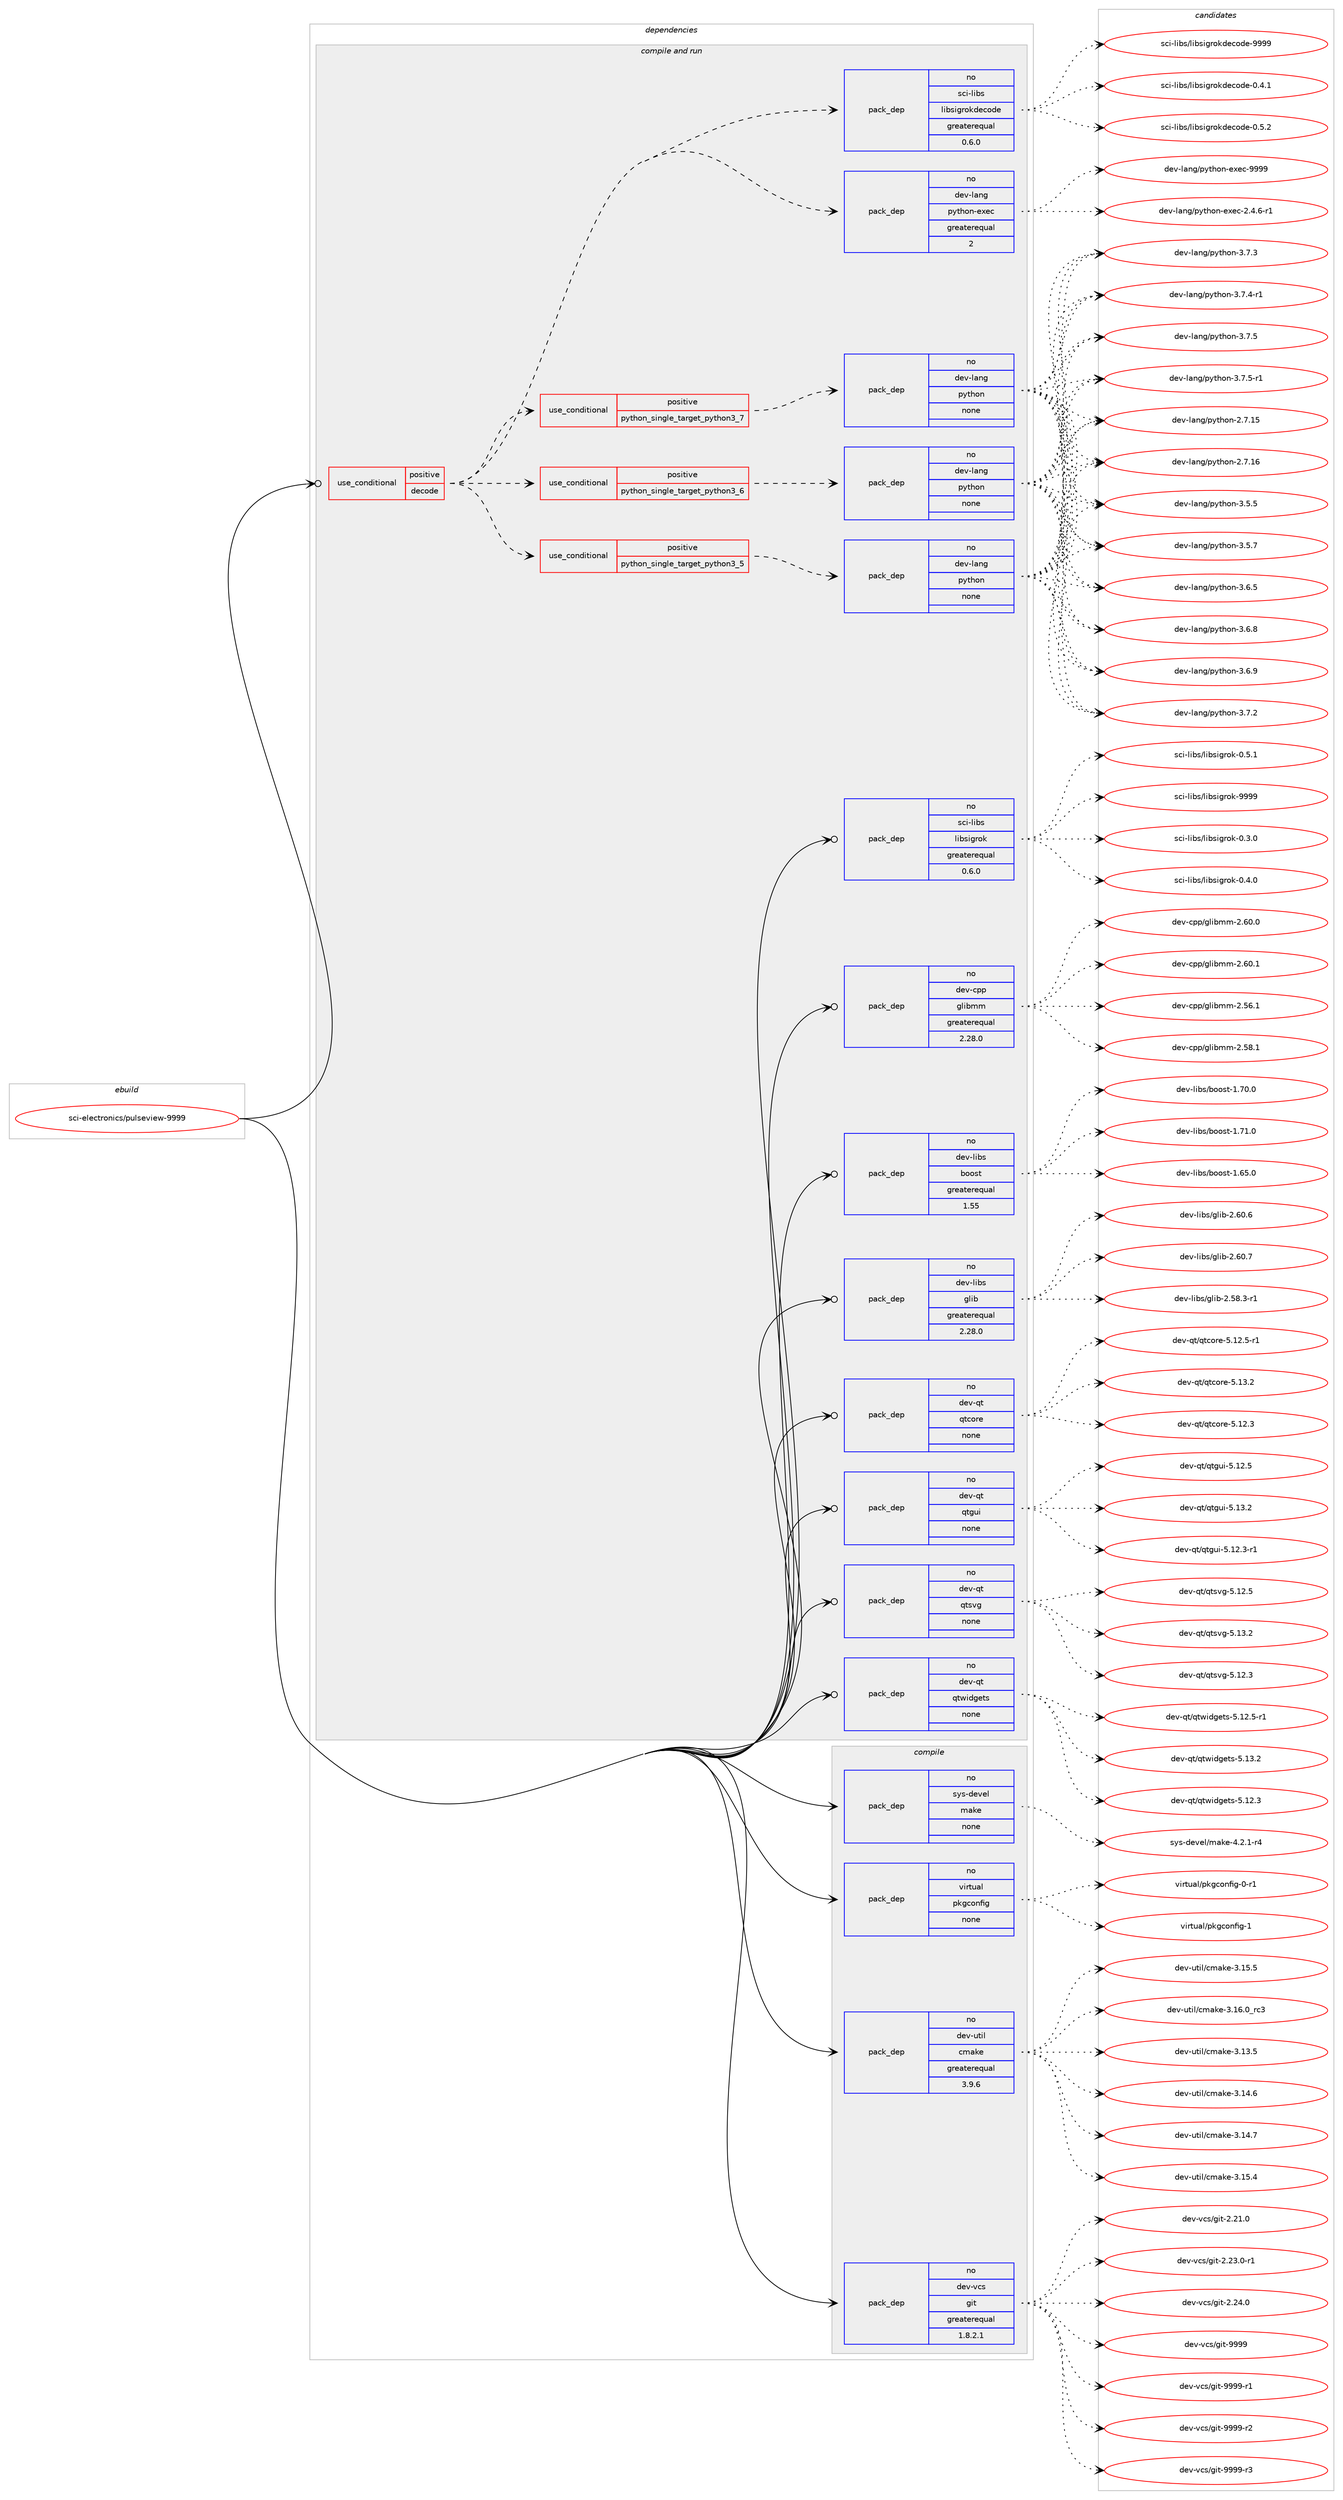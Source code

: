 digraph prolog {

# *************
# Graph options
# *************

newrank=true;
concentrate=true;
compound=true;
graph [rankdir=LR,fontname=Helvetica,fontsize=10,ranksep=1.5];#, ranksep=2.5, nodesep=0.2];
edge  [arrowhead=vee];
node  [fontname=Helvetica,fontsize=10];

# **********
# The ebuild
# **********

subgraph cluster_leftcol {
color=gray;
rank=same;
label=<<i>ebuild</i>>;
id [label="sci-electronics/pulseview-9999", color=red, width=4, href="../sci-electronics/pulseview-9999.svg"];
}

# ****************
# The dependencies
# ****************

subgraph cluster_midcol {
color=gray;
label=<<i>dependencies</i>>;
subgraph cluster_compile {
fillcolor="#eeeeee";
style=filled;
label=<<i>compile</i>>;
subgraph pack631240 {
dependency853575 [label=<<TABLE BORDER="0" CELLBORDER="1" CELLSPACING="0" CELLPADDING="4" WIDTH="220"><TR><TD ROWSPAN="6" CELLPADDING="30">pack_dep</TD></TR><TR><TD WIDTH="110">no</TD></TR><TR><TD>dev-util</TD></TR><TR><TD>cmake</TD></TR><TR><TD>greaterequal</TD></TR><TR><TD>3.9.6</TD></TR></TABLE>>, shape=none, color=blue];
}
id:e -> dependency853575:w [weight=20,style="solid",arrowhead="vee"];
subgraph pack631241 {
dependency853576 [label=<<TABLE BORDER="0" CELLBORDER="1" CELLSPACING="0" CELLPADDING="4" WIDTH="220"><TR><TD ROWSPAN="6" CELLPADDING="30">pack_dep</TD></TR><TR><TD WIDTH="110">no</TD></TR><TR><TD>dev-vcs</TD></TR><TR><TD>git</TD></TR><TR><TD>greaterequal</TD></TR><TR><TD>1.8.2.1</TD></TR></TABLE>>, shape=none, color=blue];
}
id:e -> dependency853576:w [weight=20,style="solid",arrowhead="vee"];
subgraph pack631242 {
dependency853577 [label=<<TABLE BORDER="0" CELLBORDER="1" CELLSPACING="0" CELLPADDING="4" WIDTH="220"><TR><TD ROWSPAN="6" CELLPADDING="30">pack_dep</TD></TR><TR><TD WIDTH="110">no</TD></TR><TR><TD>sys-devel</TD></TR><TR><TD>make</TD></TR><TR><TD>none</TD></TR><TR><TD></TD></TR></TABLE>>, shape=none, color=blue];
}
id:e -> dependency853577:w [weight=20,style="solid",arrowhead="vee"];
subgraph pack631243 {
dependency853578 [label=<<TABLE BORDER="0" CELLBORDER="1" CELLSPACING="0" CELLPADDING="4" WIDTH="220"><TR><TD ROWSPAN="6" CELLPADDING="30">pack_dep</TD></TR><TR><TD WIDTH="110">no</TD></TR><TR><TD>virtual</TD></TR><TR><TD>pkgconfig</TD></TR><TR><TD>none</TD></TR><TR><TD></TD></TR></TABLE>>, shape=none, color=blue];
}
id:e -> dependency853578:w [weight=20,style="solid",arrowhead="vee"];
}
subgraph cluster_compileandrun {
fillcolor="#eeeeee";
style=filled;
label=<<i>compile and run</i>>;
subgraph cond207265 {
dependency853579 [label=<<TABLE BORDER="0" CELLBORDER="1" CELLSPACING="0" CELLPADDING="4"><TR><TD ROWSPAN="3" CELLPADDING="10">use_conditional</TD></TR><TR><TD>positive</TD></TR><TR><TD>decode</TD></TR></TABLE>>, shape=none, color=red];
subgraph pack631244 {
dependency853580 [label=<<TABLE BORDER="0" CELLBORDER="1" CELLSPACING="0" CELLPADDING="4" WIDTH="220"><TR><TD ROWSPAN="6" CELLPADDING="30">pack_dep</TD></TR><TR><TD WIDTH="110">no</TD></TR><TR><TD>sci-libs</TD></TR><TR><TD>libsigrokdecode</TD></TR><TR><TD>greaterequal</TD></TR><TR><TD>0.6.0</TD></TR></TABLE>>, shape=none, color=blue];
}
dependency853579:e -> dependency853580:w [weight=20,style="dashed",arrowhead="vee"];
subgraph cond207266 {
dependency853581 [label=<<TABLE BORDER="0" CELLBORDER="1" CELLSPACING="0" CELLPADDING="4"><TR><TD ROWSPAN="3" CELLPADDING="10">use_conditional</TD></TR><TR><TD>positive</TD></TR><TR><TD>python_single_target_python3_5</TD></TR></TABLE>>, shape=none, color=red];
subgraph pack631245 {
dependency853582 [label=<<TABLE BORDER="0" CELLBORDER="1" CELLSPACING="0" CELLPADDING="4" WIDTH="220"><TR><TD ROWSPAN="6" CELLPADDING="30">pack_dep</TD></TR><TR><TD WIDTH="110">no</TD></TR><TR><TD>dev-lang</TD></TR><TR><TD>python</TD></TR><TR><TD>none</TD></TR><TR><TD></TD></TR></TABLE>>, shape=none, color=blue];
}
dependency853581:e -> dependency853582:w [weight=20,style="dashed",arrowhead="vee"];
}
dependency853579:e -> dependency853581:w [weight=20,style="dashed",arrowhead="vee"];
subgraph cond207267 {
dependency853583 [label=<<TABLE BORDER="0" CELLBORDER="1" CELLSPACING="0" CELLPADDING="4"><TR><TD ROWSPAN="3" CELLPADDING="10">use_conditional</TD></TR><TR><TD>positive</TD></TR><TR><TD>python_single_target_python3_6</TD></TR></TABLE>>, shape=none, color=red];
subgraph pack631246 {
dependency853584 [label=<<TABLE BORDER="0" CELLBORDER="1" CELLSPACING="0" CELLPADDING="4" WIDTH="220"><TR><TD ROWSPAN="6" CELLPADDING="30">pack_dep</TD></TR><TR><TD WIDTH="110">no</TD></TR><TR><TD>dev-lang</TD></TR><TR><TD>python</TD></TR><TR><TD>none</TD></TR><TR><TD></TD></TR></TABLE>>, shape=none, color=blue];
}
dependency853583:e -> dependency853584:w [weight=20,style="dashed",arrowhead="vee"];
}
dependency853579:e -> dependency853583:w [weight=20,style="dashed",arrowhead="vee"];
subgraph cond207268 {
dependency853585 [label=<<TABLE BORDER="0" CELLBORDER="1" CELLSPACING="0" CELLPADDING="4"><TR><TD ROWSPAN="3" CELLPADDING="10">use_conditional</TD></TR><TR><TD>positive</TD></TR><TR><TD>python_single_target_python3_7</TD></TR></TABLE>>, shape=none, color=red];
subgraph pack631247 {
dependency853586 [label=<<TABLE BORDER="0" CELLBORDER="1" CELLSPACING="0" CELLPADDING="4" WIDTH="220"><TR><TD ROWSPAN="6" CELLPADDING="30">pack_dep</TD></TR><TR><TD WIDTH="110">no</TD></TR><TR><TD>dev-lang</TD></TR><TR><TD>python</TD></TR><TR><TD>none</TD></TR><TR><TD></TD></TR></TABLE>>, shape=none, color=blue];
}
dependency853585:e -> dependency853586:w [weight=20,style="dashed",arrowhead="vee"];
}
dependency853579:e -> dependency853585:w [weight=20,style="dashed",arrowhead="vee"];
subgraph pack631248 {
dependency853587 [label=<<TABLE BORDER="0" CELLBORDER="1" CELLSPACING="0" CELLPADDING="4" WIDTH="220"><TR><TD ROWSPAN="6" CELLPADDING="30">pack_dep</TD></TR><TR><TD WIDTH="110">no</TD></TR><TR><TD>dev-lang</TD></TR><TR><TD>python-exec</TD></TR><TR><TD>greaterequal</TD></TR><TR><TD>2</TD></TR></TABLE>>, shape=none, color=blue];
}
dependency853579:e -> dependency853587:w [weight=20,style="dashed",arrowhead="vee"];
}
id:e -> dependency853579:w [weight=20,style="solid",arrowhead="odotvee"];
subgraph pack631249 {
dependency853588 [label=<<TABLE BORDER="0" CELLBORDER="1" CELLSPACING="0" CELLPADDING="4" WIDTH="220"><TR><TD ROWSPAN="6" CELLPADDING="30">pack_dep</TD></TR><TR><TD WIDTH="110">no</TD></TR><TR><TD>dev-cpp</TD></TR><TR><TD>glibmm</TD></TR><TR><TD>greaterequal</TD></TR><TR><TD>2.28.0</TD></TR></TABLE>>, shape=none, color=blue];
}
id:e -> dependency853588:w [weight=20,style="solid",arrowhead="odotvee"];
subgraph pack631250 {
dependency853589 [label=<<TABLE BORDER="0" CELLBORDER="1" CELLSPACING="0" CELLPADDING="4" WIDTH="220"><TR><TD ROWSPAN="6" CELLPADDING="30">pack_dep</TD></TR><TR><TD WIDTH="110">no</TD></TR><TR><TD>dev-libs</TD></TR><TR><TD>boost</TD></TR><TR><TD>greaterequal</TD></TR><TR><TD>1.55</TD></TR></TABLE>>, shape=none, color=blue];
}
id:e -> dependency853589:w [weight=20,style="solid",arrowhead="odotvee"];
subgraph pack631251 {
dependency853590 [label=<<TABLE BORDER="0" CELLBORDER="1" CELLSPACING="0" CELLPADDING="4" WIDTH="220"><TR><TD ROWSPAN="6" CELLPADDING="30">pack_dep</TD></TR><TR><TD WIDTH="110">no</TD></TR><TR><TD>dev-libs</TD></TR><TR><TD>glib</TD></TR><TR><TD>greaterequal</TD></TR><TR><TD>2.28.0</TD></TR></TABLE>>, shape=none, color=blue];
}
id:e -> dependency853590:w [weight=20,style="solid",arrowhead="odotvee"];
subgraph pack631252 {
dependency853591 [label=<<TABLE BORDER="0" CELLBORDER="1" CELLSPACING="0" CELLPADDING="4" WIDTH="220"><TR><TD ROWSPAN="6" CELLPADDING="30">pack_dep</TD></TR><TR><TD WIDTH="110">no</TD></TR><TR><TD>dev-qt</TD></TR><TR><TD>qtcore</TD></TR><TR><TD>none</TD></TR><TR><TD></TD></TR></TABLE>>, shape=none, color=blue];
}
id:e -> dependency853591:w [weight=20,style="solid",arrowhead="odotvee"];
subgraph pack631253 {
dependency853592 [label=<<TABLE BORDER="0" CELLBORDER="1" CELLSPACING="0" CELLPADDING="4" WIDTH="220"><TR><TD ROWSPAN="6" CELLPADDING="30">pack_dep</TD></TR><TR><TD WIDTH="110">no</TD></TR><TR><TD>dev-qt</TD></TR><TR><TD>qtgui</TD></TR><TR><TD>none</TD></TR><TR><TD></TD></TR></TABLE>>, shape=none, color=blue];
}
id:e -> dependency853592:w [weight=20,style="solid",arrowhead="odotvee"];
subgraph pack631254 {
dependency853593 [label=<<TABLE BORDER="0" CELLBORDER="1" CELLSPACING="0" CELLPADDING="4" WIDTH="220"><TR><TD ROWSPAN="6" CELLPADDING="30">pack_dep</TD></TR><TR><TD WIDTH="110">no</TD></TR><TR><TD>dev-qt</TD></TR><TR><TD>qtsvg</TD></TR><TR><TD>none</TD></TR><TR><TD></TD></TR></TABLE>>, shape=none, color=blue];
}
id:e -> dependency853593:w [weight=20,style="solid",arrowhead="odotvee"];
subgraph pack631255 {
dependency853594 [label=<<TABLE BORDER="0" CELLBORDER="1" CELLSPACING="0" CELLPADDING="4" WIDTH="220"><TR><TD ROWSPAN="6" CELLPADDING="30">pack_dep</TD></TR><TR><TD WIDTH="110">no</TD></TR><TR><TD>dev-qt</TD></TR><TR><TD>qtwidgets</TD></TR><TR><TD>none</TD></TR><TR><TD></TD></TR></TABLE>>, shape=none, color=blue];
}
id:e -> dependency853594:w [weight=20,style="solid",arrowhead="odotvee"];
subgraph pack631256 {
dependency853595 [label=<<TABLE BORDER="0" CELLBORDER="1" CELLSPACING="0" CELLPADDING="4" WIDTH="220"><TR><TD ROWSPAN="6" CELLPADDING="30">pack_dep</TD></TR><TR><TD WIDTH="110">no</TD></TR><TR><TD>sci-libs</TD></TR><TR><TD>libsigrok</TD></TR><TR><TD>greaterequal</TD></TR><TR><TD>0.6.0</TD></TR></TABLE>>, shape=none, color=blue];
}
id:e -> dependency853595:w [weight=20,style="solid",arrowhead="odotvee"];
}
subgraph cluster_run {
fillcolor="#eeeeee";
style=filled;
label=<<i>run</i>>;
}
}

# **************
# The candidates
# **************

subgraph cluster_choices {
rank=same;
color=gray;
label=<<i>candidates</i>>;

subgraph choice631240 {
color=black;
nodesep=1;
choice1001011184511711610510847991099710710145514649514653 [label="dev-util/cmake-3.13.5", color=red, width=4,href="../dev-util/cmake-3.13.5.svg"];
choice1001011184511711610510847991099710710145514649524654 [label="dev-util/cmake-3.14.6", color=red, width=4,href="../dev-util/cmake-3.14.6.svg"];
choice1001011184511711610510847991099710710145514649524655 [label="dev-util/cmake-3.14.7", color=red, width=4,href="../dev-util/cmake-3.14.7.svg"];
choice1001011184511711610510847991099710710145514649534652 [label="dev-util/cmake-3.15.4", color=red, width=4,href="../dev-util/cmake-3.15.4.svg"];
choice1001011184511711610510847991099710710145514649534653 [label="dev-util/cmake-3.15.5", color=red, width=4,href="../dev-util/cmake-3.15.5.svg"];
choice1001011184511711610510847991099710710145514649544648951149951 [label="dev-util/cmake-3.16.0_rc3", color=red, width=4,href="../dev-util/cmake-3.16.0_rc3.svg"];
dependency853575:e -> choice1001011184511711610510847991099710710145514649514653:w [style=dotted,weight="100"];
dependency853575:e -> choice1001011184511711610510847991099710710145514649524654:w [style=dotted,weight="100"];
dependency853575:e -> choice1001011184511711610510847991099710710145514649524655:w [style=dotted,weight="100"];
dependency853575:e -> choice1001011184511711610510847991099710710145514649534652:w [style=dotted,weight="100"];
dependency853575:e -> choice1001011184511711610510847991099710710145514649534653:w [style=dotted,weight="100"];
dependency853575:e -> choice1001011184511711610510847991099710710145514649544648951149951:w [style=dotted,weight="100"];
}
subgraph choice631241 {
color=black;
nodesep=1;
choice10010111845118991154710310511645504650494648 [label="dev-vcs/git-2.21.0", color=red, width=4,href="../dev-vcs/git-2.21.0.svg"];
choice100101118451189911547103105116455046505146484511449 [label="dev-vcs/git-2.23.0-r1", color=red, width=4,href="../dev-vcs/git-2.23.0-r1.svg"];
choice10010111845118991154710310511645504650524648 [label="dev-vcs/git-2.24.0", color=red, width=4,href="../dev-vcs/git-2.24.0.svg"];
choice1001011184511899115471031051164557575757 [label="dev-vcs/git-9999", color=red, width=4,href="../dev-vcs/git-9999.svg"];
choice10010111845118991154710310511645575757574511449 [label="dev-vcs/git-9999-r1", color=red, width=4,href="../dev-vcs/git-9999-r1.svg"];
choice10010111845118991154710310511645575757574511450 [label="dev-vcs/git-9999-r2", color=red, width=4,href="../dev-vcs/git-9999-r2.svg"];
choice10010111845118991154710310511645575757574511451 [label="dev-vcs/git-9999-r3", color=red, width=4,href="../dev-vcs/git-9999-r3.svg"];
dependency853576:e -> choice10010111845118991154710310511645504650494648:w [style=dotted,weight="100"];
dependency853576:e -> choice100101118451189911547103105116455046505146484511449:w [style=dotted,weight="100"];
dependency853576:e -> choice10010111845118991154710310511645504650524648:w [style=dotted,weight="100"];
dependency853576:e -> choice1001011184511899115471031051164557575757:w [style=dotted,weight="100"];
dependency853576:e -> choice10010111845118991154710310511645575757574511449:w [style=dotted,weight="100"];
dependency853576:e -> choice10010111845118991154710310511645575757574511450:w [style=dotted,weight="100"];
dependency853576:e -> choice10010111845118991154710310511645575757574511451:w [style=dotted,weight="100"];
}
subgraph choice631242 {
color=black;
nodesep=1;
choice1151211154510010111810110847109971071014552465046494511452 [label="sys-devel/make-4.2.1-r4", color=red, width=4,href="../sys-devel/make-4.2.1-r4.svg"];
dependency853577:e -> choice1151211154510010111810110847109971071014552465046494511452:w [style=dotted,weight="100"];
}
subgraph choice631243 {
color=black;
nodesep=1;
choice11810511411611797108471121071039911111010210510345484511449 [label="virtual/pkgconfig-0-r1", color=red, width=4,href="../virtual/pkgconfig-0-r1.svg"];
choice1181051141161179710847112107103991111101021051034549 [label="virtual/pkgconfig-1", color=red, width=4,href="../virtual/pkgconfig-1.svg"];
dependency853578:e -> choice11810511411611797108471121071039911111010210510345484511449:w [style=dotted,weight="100"];
dependency853578:e -> choice1181051141161179710847112107103991111101021051034549:w [style=dotted,weight="100"];
}
subgraph choice631244 {
color=black;
nodesep=1;
choice115991054510810598115471081059811510510311411110710010199111100101454846524649 [label="sci-libs/libsigrokdecode-0.4.1", color=red, width=4,href="../sci-libs/libsigrokdecode-0.4.1.svg"];
choice115991054510810598115471081059811510510311411110710010199111100101454846534650 [label="sci-libs/libsigrokdecode-0.5.2", color=red, width=4,href="../sci-libs/libsigrokdecode-0.5.2.svg"];
choice1159910545108105981154710810598115105103114111107100101991111001014557575757 [label="sci-libs/libsigrokdecode-9999", color=red, width=4,href="../sci-libs/libsigrokdecode-9999.svg"];
dependency853580:e -> choice115991054510810598115471081059811510510311411110710010199111100101454846524649:w [style=dotted,weight="100"];
dependency853580:e -> choice115991054510810598115471081059811510510311411110710010199111100101454846534650:w [style=dotted,weight="100"];
dependency853580:e -> choice1159910545108105981154710810598115105103114111107100101991111001014557575757:w [style=dotted,weight="100"];
}
subgraph choice631245 {
color=black;
nodesep=1;
choice10010111845108971101034711212111610411111045504655464953 [label="dev-lang/python-2.7.15", color=red, width=4,href="../dev-lang/python-2.7.15.svg"];
choice10010111845108971101034711212111610411111045504655464954 [label="dev-lang/python-2.7.16", color=red, width=4,href="../dev-lang/python-2.7.16.svg"];
choice100101118451089711010347112121116104111110455146534653 [label="dev-lang/python-3.5.5", color=red, width=4,href="../dev-lang/python-3.5.5.svg"];
choice100101118451089711010347112121116104111110455146534655 [label="dev-lang/python-3.5.7", color=red, width=4,href="../dev-lang/python-3.5.7.svg"];
choice100101118451089711010347112121116104111110455146544653 [label="dev-lang/python-3.6.5", color=red, width=4,href="../dev-lang/python-3.6.5.svg"];
choice100101118451089711010347112121116104111110455146544656 [label="dev-lang/python-3.6.8", color=red, width=4,href="../dev-lang/python-3.6.8.svg"];
choice100101118451089711010347112121116104111110455146544657 [label="dev-lang/python-3.6.9", color=red, width=4,href="../dev-lang/python-3.6.9.svg"];
choice100101118451089711010347112121116104111110455146554650 [label="dev-lang/python-3.7.2", color=red, width=4,href="../dev-lang/python-3.7.2.svg"];
choice100101118451089711010347112121116104111110455146554651 [label="dev-lang/python-3.7.3", color=red, width=4,href="../dev-lang/python-3.7.3.svg"];
choice1001011184510897110103471121211161041111104551465546524511449 [label="dev-lang/python-3.7.4-r1", color=red, width=4,href="../dev-lang/python-3.7.4-r1.svg"];
choice100101118451089711010347112121116104111110455146554653 [label="dev-lang/python-3.7.5", color=red, width=4,href="../dev-lang/python-3.7.5.svg"];
choice1001011184510897110103471121211161041111104551465546534511449 [label="dev-lang/python-3.7.5-r1", color=red, width=4,href="../dev-lang/python-3.7.5-r1.svg"];
dependency853582:e -> choice10010111845108971101034711212111610411111045504655464953:w [style=dotted,weight="100"];
dependency853582:e -> choice10010111845108971101034711212111610411111045504655464954:w [style=dotted,weight="100"];
dependency853582:e -> choice100101118451089711010347112121116104111110455146534653:w [style=dotted,weight="100"];
dependency853582:e -> choice100101118451089711010347112121116104111110455146534655:w [style=dotted,weight="100"];
dependency853582:e -> choice100101118451089711010347112121116104111110455146544653:w [style=dotted,weight="100"];
dependency853582:e -> choice100101118451089711010347112121116104111110455146544656:w [style=dotted,weight="100"];
dependency853582:e -> choice100101118451089711010347112121116104111110455146544657:w [style=dotted,weight="100"];
dependency853582:e -> choice100101118451089711010347112121116104111110455146554650:w [style=dotted,weight="100"];
dependency853582:e -> choice100101118451089711010347112121116104111110455146554651:w [style=dotted,weight="100"];
dependency853582:e -> choice1001011184510897110103471121211161041111104551465546524511449:w [style=dotted,weight="100"];
dependency853582:e -> choice100101118451089711010347112121116104111110455146554653:w [style=dotted,weight="100"];
dependency853582:e -> choice1001011184510897110103471121211161041111104551465546534511449:w [style=dotted,weight="100"];
}
subgraph choice631246 {
color=black;
nodesep=1;
choice10010111845108971101034711212111610411111045504655464953 [label="dev-lang/python-2.7.15", color=red, width=4,href="../dev-lang/python-2.7.15.svg"];
choice10010111845108971101034711212111610411111045504655464954 [label="dev-lang/python-2.7.16", color=red, width=4,href="../dev-lang/python-2.7.16.svg"];
choice100101118451089711010347112121116104111110455146534653 [label="dev-lang/python-3.5.5", color=red, width=4,href="../dev-lang/python-3.5.5.svg"];
choice100101118451089711010347112121116104111110455146534655 [label="dev-lang/python-3.5.7", color=red, width=4,href="../dev-lang/python-3.5.7.svg"];
choice100101118451089711010347112121116104111110455146544653 [label="dev-lang/python-3.6.5", color=red, width=4,href="../dev-lang/python-3.6.5.svg"];
choice100101118451089711010347112121116104111110455146544656 [label="dev-lang/python-3.6.8", color=red, width=4,href="../dev-lang/python-3.6.8.svg"];
choice100101118451089711010347112121116104111110455146544657 [label="dev-lang/python-3.6.9", color=red, width=4,href="../dev-lang/python-3.6.9.svg"];
choice100101118451089711010347112121116104111110455146554650 [label="dev-lang/python-3.7.2", color=red, width=4,href="../dev-lang/python-3.7.2.svg"];
choice100101118451089711010347112121116104111110455146554651 [label="dev-lang/python-3.7.3", color=red, width=4,href="../dev-lang/python-3.7.3.svg"];
choice1001011184510897110103471121211161041111104551465546524511449 [label="dev-lang/python-3.7.4-r1", color=red, width=4,href="../dev-lang/python-3.7.4-r1.svg"];
choice100101118451089711010347112121116104111110455146554653 [label="dev-lang/python-3.7.5", color=red, width=4,href="../dev-lang/python-3.7.5.svg"];
choice1001011184510897110103471121211161041111104551465546534511449 [label="dev-lang/python-3.7.5-r1", color=red, width=4,href="../dev-lang/python-3.7.5-r1.svg"];
dependency853584:e -> choice10010111845108971101034711212111610411111045504655464953:w [style=dotted,weight="100"];
dependency853584:e -> choice10010111845108971101034711212111610411111045504655464954:w [style=dotted,weight="100"];
dependency853584:e -> choice100101118451089711010347112121116104111110455146534653:w [style=dotted,weight="100"];
dependency853584:e -> choice100101118451089711010347112121116104111110455146534655:w [style=dotted,weight="100"];
dependency853584:e -> choice100101118451089711010347112121116104111110455146544653:w [style=dotted,weight="100"];
dependency853584:e -> choice100101118451089711010347112121116104111110455146544656:w [style=dotted,weight="100"];
dependency853584:e -> choice100101118451089711010347112121116104111110455146544657:w [style=dotted,weight="100"];
dependency853584:e -> choice100101118451089711010347112121116104111110455146554650:w [style=dotted,weight="100"];
dependency853584:e -> choice100101118451089711010347112121116104111110455146554651:w [style=dotted,weight="100"];
dependency853584:e -> choice1001011184510897110103471121211161041111104551465546524511449:w [style=dotted,weight="100"];
dependency853584:e -> choice100101118451089711010347112121116104111110455146554653:w [style=dotted,weight="100"];
dependency853584:e -> choice1001011184510897110103471121211161041111104551465546534511449:w [style=dotted,weight="100"];
}
subgraph choice631247 {
color=black;
nodesep=1;
choice10010111845108971101034711212111610411111045504655464953 [label="dev-lang/python-2.7.15", color=red, width=4,href="../dev-lang/python-2.7.15.svg"];
choice10010111845108971101034711212111610411111045504655464954 [label="dev-lang/python-2.7.16", color=red, width=4,href="../dev-lang/python-2.7.16.svg"];
choice100101118451089711010347112121116104111110455146534653 [label="dev-lang/python-3.5.5", color=red, width=4,href="../dev-lang/python-3.5.5.svg"];
choice100101118451089711010347112121116104111110455146534655 [label="dev-lang/python-3.5.7", color=red, width=4,href="../dev-lang/python-3.5.7.svg"];
choice100101118451089711010347112121116104111110455146544653 [label="dev-lang/python-3.6.5", color=red, width=4,href="../dev-lang/python-3.6.5.svg"];
choice100101118451089711010347112121116104111110455146544656 [label="dev-lang/python-3.6.8", color=red, width=4,href="../dev-lang/python-3.6.8.svg"];
choice100101118451089711010347112121116104111110455146544657 [label="dev-lang/python-3.6.9", color=red, width=4,href="../dev-lang/python-3.6.9.svg"];
choice100101118451089711010347112121116104111110455146554650 [label="dev-lang/python-3.7.2", color=red, width=4,href="../dev-lang/python-3.7.2.svg"];
choice100101118451089711010347112121116104111110455146554651 [label="dev-lang/python-3.7.3", color=red, width=4,href="../dev-lang/python-3.7.3.svg"];
choice1001011184510897110103471121211161041111104551465546524511449 [label="dev-lang/python-3.7.4-r1", color=red, width=4,href="../dev-lang/python-3.7.4-r1.svg"];
choice100101118451089711010347112121116104111110455146554653 [label="dev-lang/python-3.7.5", color=red, width=4,href="../dev-lang/python-3.7.5.svg"];
choice1001011184510897110103471121211161041111104551465546534511449 [label="dev-lang/python-3.7.5-r1", color=red, width=4,href="../dev-lang/python-3.7.5-r1.svg"];
dependency853586:e -> choice10010111845108971101034711212111610411111045504655464953:w [style=dotted,weight="100"];
dependency853586:e -> choice10010111845108971101034711212111610411111045504655464954:w [style=dotted,weight="100"];
dependency853586:e -> choice100101118451089711010347112121116104111110455146534653:w [style=dotted,weight="100"];
dependency853586:e -> choice100101118451089711010347112121116104111110455146534655:w [style=dotted,weight="100"];
dependency853586:e -> choice100101118451089711010347112121116104111110455146544653:w [style=dotted,weight="100"];
dependency853586:e -> choice100101118451089711010347112121116104111110455146544656:w [style=dotted,weight="100"];
dependency853586:e -> choice100101118451089711010347112121116104111110455146544657:w [style=dotted,weight="100"];
dependency853586:e -> choice100101118451089711010347112121116104111110455146554650:w [style=dotted,weight="100"];
dependency853586:e -> choice100101118451089711010347112121116104111110455146554651:w [style=dotted,weight="100"];
dependency853586:e -> choice1001011184510897110103471121211161041111104551465546524511449:w [style=dotted,weight="100"];
dependency853586:e -> choice100101118451089711010347112121116104111110455146554653:w [style=dotted,weight="100"];
dependency853586:e -> choice1001011184510897110103471121211161041111104551465546534511449:w [style=dotted,weight="100"];
}
subgraph choice631248 {
color=black;
nodesep=1;
choice10010111845108971101034711212111610411111045101120101994550465246544511449 [label="dev-lang/python-exec-2.4.6-r1", color=red, width=4,href="../dev-lang/python-exec-2.4.6-r1.svg"];
choice10010111845108971101034711212111610411111045101120101994557575757 [label="dev-lang/python-exec-9999", color=red, width=4,href="../dev-lang/python-exec-9999.svg"];
dependency853587:e -> choice10010111845108971101034711212111610411111045101120101994550465246544511449:w [style=dotted,weight="100"];
dependency853587:e -> choice10010111845108971101034711212111610411111045101120101994557575757:w [style=dotted,weight="100"];
}
subgraph choice631249 {
color=black;
nodesep=1;
choice1001011184599112112471031081059810910945504653544649 [label="dev-cpp/glibmm-2.56.1", color=red, width=4,href="../dev-cpp/glibmm-2.56.1.svg"];
choice1001011184599112112471031081059810910945504653564649 [label="dev-cpp/glibmm-2.58.1", color=red, width=4,href="../dev-cpp/glibmm-2.58.1.svg"];
choice1001011184599112112471031081059810910945504654484648 [label="dev-cpp/glibmm-2.60.0", color=red, width=4,href="../dev-cpp/glibmm-2.60.0.svg"];
choice1001011184599112112471031081059810910945504654484649 [label="dev-cpp/glibmm-2.60.1", color=red, width=4,href="../dev-cpp/glibmm-2.60.1.svg"];
dependency853588:e -> choice1001011184599112112471031081059810910945504653544649:w [style=dotted,weight="100"];
dependency853588:e -> choice1001011184599112112471031081059810910945504653564649:w [style=dotted,weight="100"];
dependency853588:e -> choice1001011184599112112471031081059810910945504654484648:w [style=dotted,weight="100"];
dependency853588:e -> choice1001011184599112112471031081059810910945504654484649:w [style=dotted,weight="100"];
}
subgraph choice631250 {
color=black;
nodesep=1;
choice1001011184510810598115479811111111511645494654534648 [label="dev-libs/boost-1.65.0", color=red, width=4,href="../dev-libs/boost-1.65.0.svg"];
choice1001011184510810598115479811111111511645494655484648 [label="dev-libs/boost-1.70.0", color=red, width=4,href="../dev-libs/boost-1.70.0.svg"];
choice1001011184510810598115479811111111511645494655494648 [label="dev-libs/boost-1.71.0", color=red, width=4,href="../dev-libs/boost-1.71.0.svg"];
dependency853589:e -> choice1001011184510810598115479811111111511645494654534648:w [style=dotted,weight="100"];
dependency853589:e -> choice1001011184510810598115479811111111511645494655484648:w [style=dotted,weight="100"];
dependency853589:e -> choice1001011184510810598115479811111111511645494655494648:w [style=dotted,weight="100"];
}
subgraph choice631251 {
color=black;
nodesep=1;
choice10010111845108105981154710310810598455046535646514511449 [label="dev-libs/glib-2.58.3-r1", color=red, width=4,href="../dev-libs/glib-2.58.3-r1.svg"];
choice1001011184510810598115471031081059845504654484654 [label="dev-libs/glib-2.60.6", color=red, width=4,href="../dev-libs/glib-2.60.6.svg"];
choice1001011184510810598115471031081059845504654484655 [label="dev-libs/glib-2.60.7", color=red, width=4,href="../dev-libs/glib-2.60.7.svg"];
dependency853590:e -> choice10010111845108105981154710310810598455046535646514511449:w [style=dotted,weight="100"];
dependency853590:e -> choice1001011184510810598115471031081059845504654484654:w [style=dotted,weight="100"];
dependency853590:e -> choice1001011184510810598115471031081059845504654484655:w [style=dotted,weight="100"];
}
subgraph choice631252 {
color=black;
nodesep=1;
choice10010111845113116471131169911111410145534649504651 [label="dev-qt/qtcore-5.12.3", color=red, width=4,href="../dev-qt/qtcore-5.12.3.svg"];
choice100101118451131164711311699111114101455346495046534511449 [label="dev-qt/qtcore-5.12.5-r1", color=red, width=4,href="../dev-qt/qtcore-5.12.5-r1.svg"];
choice10010111845113116471131169911111410145534649514650 [label="dev-qt/qtcore-5.13.2", color=red, width=4,href="../dev-qt/qtcore-5.13.2.svg"];
dependency853591:e -> choice10010111845113116471131169911111410145534649504651:w [style=dotted,weight="100"];
dependency853591:e -> choice100101118451131164711311699111114101455346495046534511449:w [style=dotted,weight="100"];
dependency853591:e -> choice10010111845113116471131169911111410145534649514650:w [style=dotted,weight="100"];
}
subgraph choice631253 {
color=black;
nodesep=1;
choice1001011184511311647113116103117105455346495046514511449 [label="dev-qt/qtgui-5.12.3-r1", color=red, width=4,href="../dev-qt/qtgui-5.12.3-r1.svg"];
choice100101118451131164711311610311710545534649504653 [label="dev-qt/qtgui-5.12.5", color=red, width=4,href="../dev-qt/qtgui-5.12.5.svg"];
choice100101118451131164711311610311710545534649514650 [label="dev-qt/qtgui-5.13.2", color=red, width=4,href="../dev-qt/qtgui-5.13.2.svg"];
dependency853592:e -> choice1001011184511311647113116103117105455346495046514511449:w [style=dotted,weight="100"];
dependency853592:e -> choice100101118451131164711311610311710545534649504653:w [style=dotted,weight="100"];
dependency853592:e -> choice100101118451131164711311610311710545534649514650:w [style=dotted,weight="100"];
}
subgraph choice631254 {
color=black;
nodesep=1;
choice100101118451131164711311611511810345534649504651 [label="dev-qt/qtsvg-5.12.3", color=red, width=4,href="../dev-qt/qtsvg-5.12.3.svg"];
choice100101118451131164711311611511810345534649504653 [label="dev-qt/qtsvg-5.12.5", color=red, width=4,href="../dev-qt/qtsvg-5.12.5.svg"];
choice100101118451131164711311611511810345534649514650 [label="dev-qt/qtsvg-5.13.2", color=red, width=4,href="../dev-qt/qtsvg-5.13.2.svg"];
dependency853593:e -> choice100101118451131164711311611511810345534649504651:w [style=dotted,weight="100"];
dependency853593:e -> choice100101118451131164711311611511810345534649504653:w [style=dotted,weight="100"];
dependency853593:e -> choice100101118451131164711311611511810345534649514650:w [style=dotted,weight="100"];
}
subgraph choice631255 {
color=black;
nodesep=1;
choice100101118451131164711311611910510010310111611545534649504651 [label="dev-qt/qtwidgets-5.12.3", color=red, width=4,href="../dev-qt/qtwidgets-5.12.3.svg"];
choice1001011184511311647113116119105100103101116115455346495046534511449 [label="dev-qt/qtwidgets-5.12.5-r1", color=red, width=4,href="../dev-qt/qtwidgets-5.12.5-r1.svg"];
choice100101118451131164711311611910510010310111611545534649514650 [label="dev-qt/qtwidgets-5.13.2", color=red, width=4,href="../dev-qt/qtwidgets-5.13.2.svg"];
dependency853594:e -> choice100101118451131164711311611910510010310111611545534649504651:w [style=dotted,weight="100"];
dependency853594:e -> choice1001011184511311647113116119105100103101116115455346495046534511449:w [style=dotted,weight="100"];
dependency853594:e -> choice100101118451131164711311611910510010310111611545534649514650:w [style=dotted,weight="100"];
}
subgraph choice631256 {
color=black;
nodesep=1;
choice1159910545108105981154710810598115105103114111107454846514648 [label="sci-libs/libsigrok-0.3.0", color=red, width=4,href="../sci-libs/libsigrok-0.3.0.svg"];
choice1159910545108105981154710810598115105103114111107454846524648 [label="sci-libs/libsigrok-0.4.0", color=red, width=4,href="../sci-libs/libsigrok-0.4.0.svg"];
choice1159910545108105981154710810598115105103114111107454846534649 [label="sci-libs/libsigrok-0.5.1", color=red, width=4,href="../sci-libs/libsigrok-0.5.1.svg"];
choice11599105451081059811547108105981151051031141111074557575757 [label="sci-libs/libsigrok-9999", color=red, width=4,href="../sci-libs/libsigrok-9999.svg"];
dependency853595:e -> choice1159910545108105981154710810598115105103114111107454846514648:w [style=dotted,weight="100"];
dependency853595:e -> choice1159910545108105981154710810598115105103114111107454846524648:w [style=dotted,weight="100"];
dependency853595:e -> choice1159910545108105981154710810598115105103114111107454846534649:w [style=dotted,weight="100"];
dependency853595:e -> choice11599105451081059811547108105981151051031141111074557575757:w [style=dotted,weight="100"];
}
}

}
